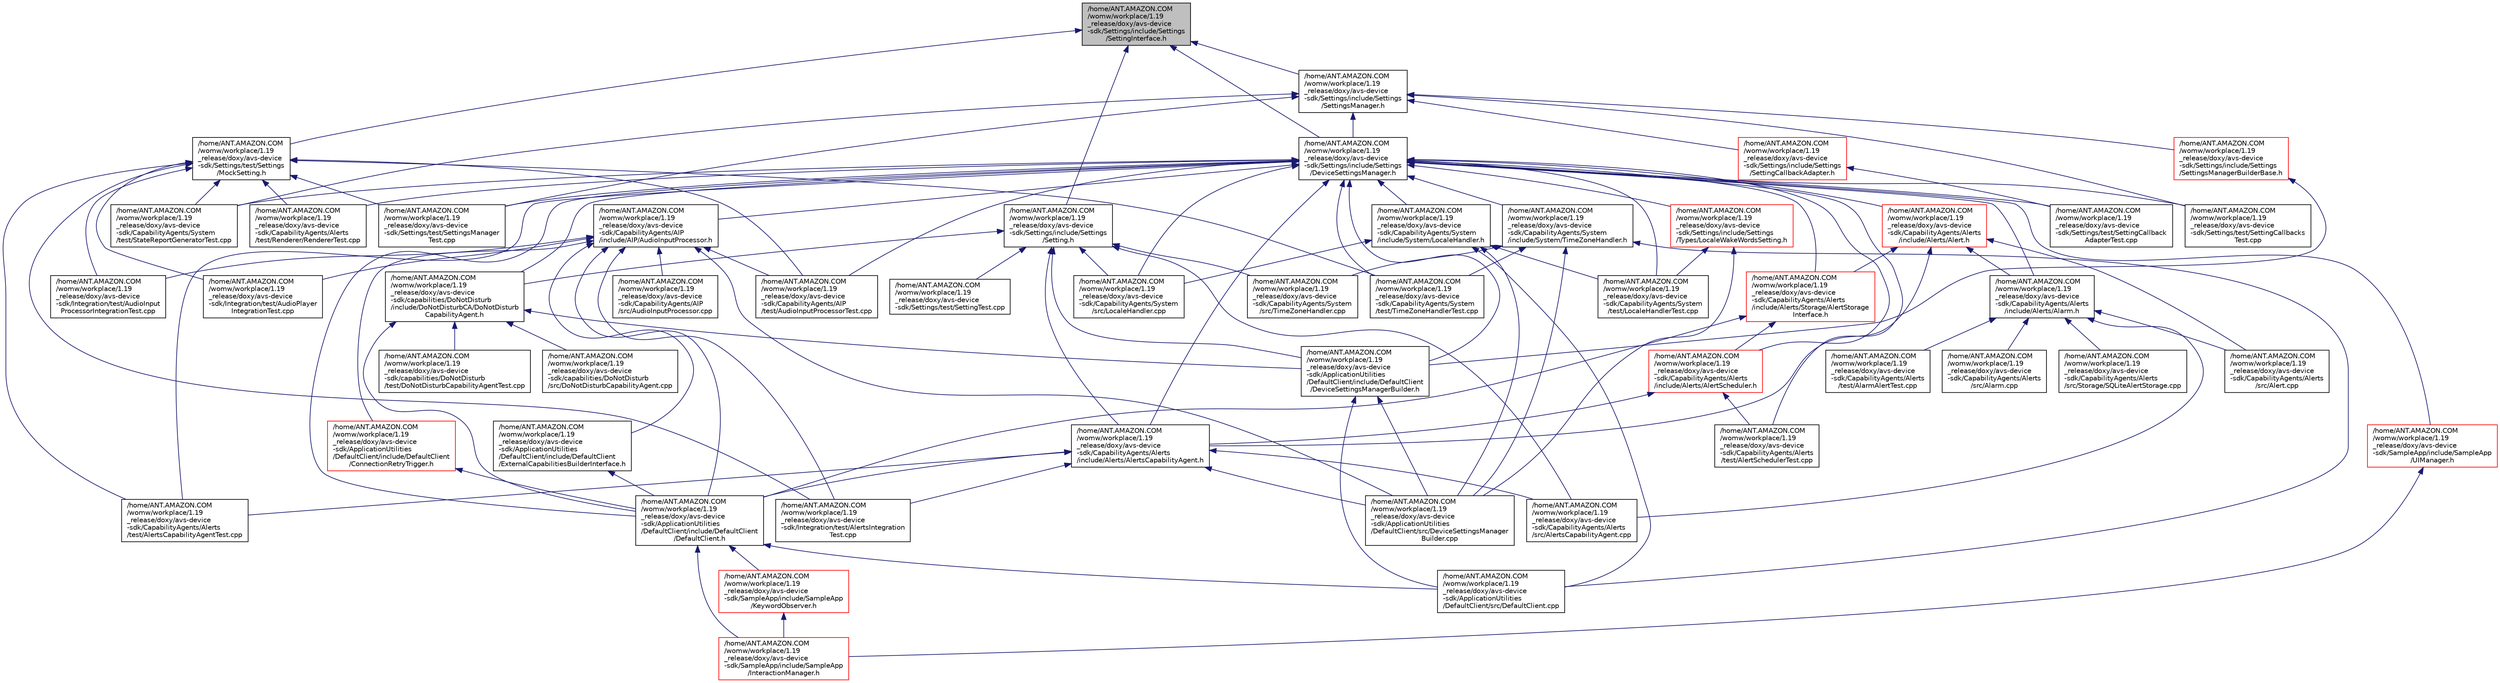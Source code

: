 digraph "/home/ANT.AMAZON.COM/womw/workplace/1.19_release/doxy/avs-device-sdk/Settings/include/Settings/SettingInterface.h"
{
  edge [fontname="Helvetica",fontsize="10",labelfontname="Helvetica",labelfontsize="10"];
  node [fontname="Helvetica",fontsize="10",shape=record];
  Node30 [label="/home/ANT.AMAZON.COM\l/womw/workplace/1.19\l_release/doxy/avs-device\l-sdk/Settings/include/Settings\l/SettingInterface.h",height=0.2,width=0.4,color="black", fillcolor="grey75", style="filled", fontcolor="black"];
  Node30 -> Node31 [dir="back",color="midnightblue",fontsize="10",style="solid",fontname="Helvetica"];
  Node31 [label="/home/ANT.AMAZON.COM\l/womw/workplace/1.19\l_release/doxy/avs-device\l-sdk/Settings/include/Settings\l/DeviceSettingsManager.h",height=0.2,width=0.4,color="black", fillcolor="white", style="filled",URL="$_device_settings_manager_8h.html"];
  Node31 -> Node32 [dir="back",color="midnightblue",fontsize="10",style="solid",fontname="Helvetica"];
  Node32 [label="/home/ANT.AMAZON.COM\l/womw/workplace/1.19\l_release/doxy/avs-device\l-sdk/ApplicationUtilities\l/DefaultClient/include/DefaultClient\l/DefaultClient.h",height=0.2,width=0.4,color="black", fillcolor="white", style="filled",URL="$_default_client_8h.html"];
  Node32 -> Node33 [dir="back",color="midnightblue",fontsize="10",style="solid",fontname="Helvetica"];
  Node33 [label="/home/ANT.AMAZON.COM\l/womw/workplace/1.19\l_release/doxy/avs-device\l-sdk/ApplicationUtilities\l/DefaultClient/src/DefaultClient.cpp",height=0.2,width=0.4,color="black", fillcolor="white", style="filled",URL="$_default_client_8cpp.html"];
  Node32 -> Node34 [dir="back",color="midnightblue",fontsize="10",style="solid",fontname="Helvetica"];
  Node34 [label="/home/ANT.AMAZON.COM\l/womw/workplace/1.19\l_release/doxy/avs-device\l-sdk/SampleApp/include/SampleApp\l/InteractionManager.h",height=0.2,width=0.4,color="red", fillcolor="white", style="filled",URL="$_interaction_manager_8h.html"];
  Node32 -> Node41 [dir="back",color="midnightblue",fontsize="10",style="solid",fontname="Helvetica"];
  Node41 [label="/home/ANT.AMAZON.COM\l/womw/workplace/1.19\l_release/doxy/avs-device\l-sdk/SampleApp/include/SampleApp\l/KeywordObserver.h",height=0.2,width=0.4,color="red", fillcolor="white", style="filled",URL="$_keyword_observer_8h.html"];
  Node41 -> Node34 [dir="back",color="midnightblue",fontsize="10",style="solid",fontname="Helvetica"];
  Node31 -> Node43 [dir="back",color="midnightblue",fontsize="10",style="solid",fontname="Helvetica"];
  Node43 [label="/home/ANT.AMAZON.COM\l/womw/workplace/1.19\l_release/doxy/avs-device\l-sdk/ApplicationUtilities\l/DefaultClient/include/DefaultClient\l/DeviceSettingsManagerBuilder.h",height=0.2,width=0.4,color="black", fillcolor="white", style="filled",URL="$_device_settings_manager_builder_8h.html"];
  Node43 -> Node33 [dir="back",color="midnightblue",fontsize="10",style="solid",fontname="Helvetica"];
  Node43 -> Node44 [dir="back",color="midnightblue",fontsize="10",style="solid",fontname="Helvetica"];
  Node44 [label="/home/ANT.AMAZON.COM\l/womw/workplace/1.19\l_release/doxy/avs-device\l-sdk/ApplicationUtilities\l/DefaultClient/src/DeviceSettingsManager\lBuilder.cpp",height=0.2,width=0.4,color="black", fillcolor="white", style="filled",URL="$_device_settings_manager_builder_8cpp.html"];
  Node31 -> Node45 [dir="back",color="midnightblue",fontsize="10",style="solid",fontname="Helvetica"];
  Node45 [label="/home/ANT.AMAZON.COM\l/womw/workplace/1.19\l_release/doxy/avs-device\l-sdk/capabilities/DoNotDisturb\l/include/DoNotDisturbCA/DoNotDisturb\lCapabilityAgent.h",height=0.2,width=0.4,color="black", fillcolor="white", style="filled",URL="$_do_not_disturb_capability_agent_8h.html"];
  Node45 -> Node32 [dir="back",color="midnightblue",fontsize="10",style="solid",fontname="Helvetica"];
  Node45 -> Node43 [dir="back",color="midnightblue",fontsize="10",style="solid",fontname="Helvetica"];
  Node45 -> Node46 [dir="back",color="midnightblue",fontsize="10",style="solid",fontname="Helvetica"];
  Node46 [label="/home/ANT.AMAZON.COM\l/womw/workplace/1.19\l_release/doxy/avs-device\l-sdk/capabilities/DoNotDisturb\l/src/DoNotDisturbCapabilityAgent.cpp",height=0.2,width=0.4,color="black", fillcolor="white", style="filled",URL="$_do_not_disturb_capability_agent_8cpp.html"];
  Node45 -> Node47 [dir="back",color="midnightblue",fontsize="10",style="solid",fontname="Helvetica"];
  Node47 [label="/home/ANT.AMAZON.COM\l/womw/workplace/1.19\l_release/doxy/avs-device\l-sdk/capabilities/DoNotDisturb\l/test/DoNotDisturbCapabilityAgentTest.cpp",height=0.2,width=0.4,color="black", fillcolor="white", style="filled",URL="$_do_not_disturb_capability_agent_test_8cpp.html"];
  Node31 -> Node48 [dir="back",color="midnightblue",fontsize="10",style="solid",fontname="Helvetica"];
  Node48 [label="/home/ANT.AMAZON.COM\l/womw/workplace/1.19\l_release/doxy/avs-device\l-sdk/CapabilityAgents/AIP\l/include/AIP/AudioInputProcessor.h",height=0.2,width=0.4,color="black", fillcolor="white", style="filled",URL="$_audio_input_processor_8h.html"];
  Node48 -> Node49 [dir="back",color="midnightblue",fontsize="10",style="solid",fontname="Helvetica"];
  Node49 [label="/home/ANT.AMAZON.COM\l/womw/workplace/1.19\l_release/doxy/avs-device\l-sdk/ApplicationUtilities\l/DefaultClient/include/DefaultClient\l/ConnectionRetryTrigger.h",height=0.2,width=0.4,color="red", fillcolor="white", style="filled",URL="$_connection_retry_trigger_8h.html"];
  Node49 -> Node32 [dir="back",color="midnightblue",fontsize="10",style="solid",fontname="Helvetica"];
  Node48 -> Node32 [dir="back",color="midnightblue",fontsize="10",style="solid",fontname="Helvetica"];
  Node48 -> Node51 [dir="back",color="midnightblue",fontsize="10",style="solid",fontname="Helvetica"];
  Node51 [label="/home/ANT.AMAZON.COM\l/womw/workplace/1.19\l_release/doxy/avs-device\l-sdk/ApplicationUtilities\l/DefaultClient/include/DefaultClient\l/ExternalCapabilitiesBuilderInterface.h",height=0.2,width=0.4,color="black", fillcolor="white", style="filled",URL="$_external_capabilities_builder_interface_8h.html"];
  Node51 -> Node32 [dir="back",color="midnightblue",fontsize="10",style="solid",fontname="Helvetica"];
  Node48 -> Node44 [dir="back",color="midnightblue",fontsize="10",style="solid",fontname="Helvetica"];
  Node48 -> Node52 [dir="back",color="midnightblue",fontsize="10",style="solid",fontname="Helvetica"];
  Node52 [label="/home/ANT.AMAZON.COM\l/womw/workplace/1.19\l_release/doxy/avs-device\l-sdk/CapabilityAgents/AIP\l/src/AudioInputProcessor.cpp",height=0.2,width=0.4,color="black", fillcolor="white", style="filled",URL="$_audio_input_processor_8cpp.html"];
  Node48 -> Node53 [dir="back",color="midnightblue",fontsize="10",style="solid",fontname="Helvetica"];
  Node53 [label="/home/ANT.AMAZON.COM\l/womw/workplace/1.19\l_release/doxy/avs-device\l-sdk/CapabilityAgents/AIP\l/test/AudioInputProcessorTest.cpp",height=0.2,width=0.4,color="black", fillcolor="white", style="filled",URL="$_audio_input_processor_test_8cpp.html"];
  Node48 -> Node54 [dir="back",color="midnightblue",fontsize="10",style="solid",fontname="Helvetica"];
  Node54 [label="/home/ANT.AMAZON.COM\l/womw/workplace/1.19\l_release/doxy/avs-device\l-sdk/Integration/test/AlertsIntegration\lTest.cpp",height=0.2,width=0.4,color="black", fillcolor="white", style="filled",URL="$_alerts_integration_test_8cpp.html"];
  Node48 -> Node55 [dir="back",color="midnightblue",fontsize="10",style="solid",fontname="Helvetica"];
  Node55 [label="/home/ANT.AMAZON.COM\l/womw/workplace/1.19\l_release/doxy/avs-device\l-sdk/Integration/test/AudioInput\lProcessorIntegrationTest.cpp",height=0.2,width=0.4,color="black", fillcolor="white", style="filled",URL="$_audio_input_processor_integration_test_8cpp.html"];
  Node48 -> Node56 [dir="back",color="midnightblue",fontsize="10",style="solid",fontname="Helvetica"];
  Node56 [label="/home/ANT.AMAZON.COM\l/womw/workplace/1.19\l_release/doxy/avs-device\l-sdk/Integration/test/AudioPlayer\lIntegrationTest.cpp",height=0.2,width=0.4,color="black", fillcolor="white", style="filled",URL="$_audio_player_integration_test_8cpp.html"];
  Node31 -> Node53 [dir="back",color="midnightblue",fontsize="10",style="solid",fontname="Helvetica"];
  Node31 -> Node57 [dir="back",color="midnightblue",fontsize="10",style="solid",fontname="Helvetica"];
  Node57 [label="/home/ANT.AMAZON.COM\l/womw/workplace/1.19\l_release/doxy/avs-device\l-sdk/CapabilityAgents/Alerts\l/include/Alerts/Alarm.h",height=0.2,width=0.4,color="black", fillcolor="white", style="filled",URL="$_alarm_8h.html"];
  Node57 -> Node58 [dir="back",color="midnightblue",fontsize="10",style="solid",fontname="Helvetica"];
  Node58 [label="/home/ANT.AMAZON.COM\l/womw/workplace/1.19\l_release/doxy/avs-device\l-sdk/CapabilityAgents/Alerts\l/src/Alarm.cpp",height=0.2,width=0.4,color="black", fillcolor="white", style="filled",URL="$_alarm_8cpp.html"];
  Node57 -> Node59 [dir="back",color="midnightblue",fontsize="10",style="solid",fontname="Helvetica"];
  Node59 [label="/home/ANT.AMAZON.COM\l/womw/workplace/1.19\l_release/doxy/avs-device\l-sdk/CapabilityAgents/Alerts\l/src/Alert.cpp",height=0.2,width=0.4,color="black", fillcolor="white", style="filled",URL="$_alert_8cpp.html"];
  Node57 -> Node60 [dir="back",color="midnightblue",fontsize="10",style="solid",fontname="Helvetica"];
  Node60 [label="/home/ANT.AMAZON.COM\l/womw/workplace/1.19\l_release/doxy/avs-device\l-sdk/CapabilityAgents/Alerts\l/src/AlertsCapabilityAgent.cpp",height=0.2,width=0.4,color="black", fillcolor="white", style="filled",URL="$_alerts_capability_agent_8cpp.html"];
  Node57 -> Node61 [dir="back",color="midnightblue",fontsize="10",style="solid",fontname="Helvetica"];
  Node61 [label="/home/ANT.AMAZON.COM\l/womw/workplace/1.19\l_release/doxy/avs-device\l-sdk/CapabilityAgents/Alerts\l/src/Storage/SQLiteAlertStorage.cpp",height=0.2,width=0.4,color="black", fillcolor="white", style="filled",URL="$_s_q_lite_alert_storage_8cpp.html"];
  Node57 -> Node62 [dir="back",color="midnightblue",fontsize="10",style="solid",fontname="Helvetica"];
  Node62 [label="/home/ANT.AMAZON.COM\l/womw/workplace/1.19\l_release/doxy/avs-device\l-sdk/CapabilityAgents/Alerts\l/test/AlarmAlertTest.cpp",height=0.2,width=0.4,color="black", fillcolor="white", style="filled",URL="$_alarm_alert_test_8cpp.html"];
  Node31 -> Node63 [dir="back",color="midnightblue",fontsize="10",style="solid",fontname="Helvetica"];
  Node63 [label="/home/ANT.AMAZON.COM\l/womw/workplace/1.19\l_release/doxy/avs-device\l-sdk/CapabilityAgents/Alerts\l/include/Alerts/Alert.h",height=0.2,width=0.4,color="red", fillcolor="white", style="filled",URL="$_alert_8h.html"];
  Node63 -> Node57 [dir="back",color="midnightblue",fontsize="10",style="solid",fontname="Helvetica"];
  Node63 -> Node64 [dir="back",color="midnightblue",fontsize="10",style="solid",fontname="Helvetica"];
  Node64 [label="/home/ANT.AMAZON.COM\l/womw/workplace/1.19\l_release/doxy/avs-device\l-sdk/CapabilityAgents/Alerts\l/include/Alerts/AlertsCapabilityAgent.h",height=0.2,width=0.4,color="black", fillcolor="white", style="filled",URL="$_alerts_capability_agent_8h.html"];
  Node64 -> Node32 [dir="back",color="midnightblue",fontsize="10",style="solid",fontname="Helvetica"];
  Node64 -> Node44 [dir="back",color="midnightblue",fontsize="10",style="solid",fontname="Helvetica"];
  Node64 -> Node60 [dir="back",color="midnightblue",fontsize="10",style="solid",fontname="Helvetica"];
  Node64 -> Node65 [dir="back",color="midnightblue",fontsize="10",style="solid",fontname="Helvetica"];
  Node65 [label="/home/ANT.AMAZON.COM\l/womw/workplace/1.19\l_release/doxy/avs-device\l-sdk/CapabilityAgents/Alerts\l/test/AlertsCapabilityAgentTest.cpp",height=0.2,width=0.4,color="black", fillcolor="white", style="filled",URL="$_alerts_capability_agent_test_8cpp.html"];
  Node64 -> Node54 [dir="back",color="midnightblue",fontsize="10",style="solid",fontname="Helvetica"];
  Node63 -> Node69 [dir="back",color="midnightblue",fontsize="10",style="solid",fontname="Helvetica"];
  Node69 [label="/home/ANT.AMAZON.COM\l/womw/workplace/1.19\l_release/doxy/avs-device\l-sdk/CapabilityAgents/Alerts\l/include/Alerts/Storage/AlertStorage\lInterface.h",height=0.2,width=0.4,color="red", fillcolor="white", style="filled",URL="$_alert_storage_interface_8h.html"];
  Node69 -> Node32 [dir="back",color="midnightblue",fontsize="10",style="solid",fontname="Helvetica"];
  Node69 -> Node70 [dir="back",color="midnightblue",fontsize="10",style="solid",fontname="Helvetica"];
  Node70 [label="/home/ANT.AMAZON.COM\l/womw/workplace/1.19\l_release/doxy/avs-device\l-sdk/CapabilityAgents/Alerts\l/include/Alerts/AlertScheduler.h",height=0.2,width=0.4,color="red", fillcolor="white", style="filled",URL="$_alert_scheduler_8h.html"];
  Node70 -> Node64 [dir="back",color="midnightblue",fontsize="10",style="solid",fontname="Helvetica"];
  Node70 -> Node72 [dir="back",color="midnightblue",fontsize="10",style="solid",fontname="Helvetica"];
  Node72 [label="/home/ANT.AMAZON.COM\l/womw/workplace/1.19\l_release/doxy/avs-device\l-sdk/CapabilityAgents/Alerts\l/test/AlertSchedulerTest.cpp",height=0.2,width=0.4,color="black", fillcolor="white", style="filled",URL="$_alert_scheduler_test_8cpp.html"];
  Node63 -> Node59 [dir="back",color="midnightblue",fontsize="10",style="solid",fontname="Helvetica"];
  Node31 -> Node64 [dir="back",color="midnightblue",fontsize="10",style="solid",fontname="Helvetica"];
  Node31 -> Node70 [dir="back",color="midnightblue",fontsize="10",style="solid",fontname="Helvetica"];
  Node31 -> Node69 [dir="back",color="midnightblue",fontsize="10",style="solid",fontname="Helvetica"];
  Node31 -> Node65 [dir="back",color="midnightblue",fontsize="10",style="solid",fontname="Helvetica"];
  Node31 -> Node72 [dir="back",color="midnightblue",fontsize="10",style="solid",fontname="Helvetica"];
  Node31 -> Node78 [dir="back",color="midnightblue",fontsize="10",style="solid",fontname="Helvetica"];
  Node78 [label="/home/ANT.AMAZON.COM\l/womw/workplace/1.19\l_release/doxy/avs-device\l-sdk/CapabilityAgents/Alerts\l/test/Renderer/RendererTest.cpp",height=0.2,width=0.4,color="black", fillcolor="white", style="filled",URL="$_renderer_test_8cpp.html"];
  Node31 -> Node79 [dir="back",color="midnightblue",fontsize="10",style="solid",fontname="Helvetica"];
  Node79 [label="/home/ANT.AMAZON.COM\l/womw/workplace/1.19\l_release/doxy/avs-device\l-sdk/CapabilityAgents/System\l/include/System/LocaleHandler.h",height=0.2,width=0.4,color="black", fillcolor="white", style="filled",URL="$_locale_handler_8h.html"];
  Node79 -> Node33 [dir="back",color="midnightblue",fontsize="10",style="solid",fontname="Helvetica"];
  Node79 -> Node44 [dir="back",color="midnightblue",fontsize="10",style="solid",fontname="Helvetica"];
  Node79 -> Node80 [dir="back",color="midnightblue",fontsize="10",style="solid",fontname="Helvetica"];
  Node80 [label="/home/ANT.AMAZON.COM\l/womw/workplace/1.19\l_release/doxy/avs-device\l-sdk/CapabilityAgents/System\l/src/LocaleHandler.cpp",height=0.2,width=0.4,color="black", fillcolor="white", style="filled",URL="$_locale_handler_8cpp.html"];
  Node79 -> Node81 [dir="back",color="midnightblue",fontsize="10",style="solid",fontname="Helvetica"];
  Node81 [label="/home/ANT.AMAZON.COM\l/womw/workplace/1.19\l_release/doxy/avs-device\l-sdk/CapabilityAgents/System\l/test/LocaleHandlerTest.cpp",height=0.2,width=0.4,color="black", fillcolor="white", style="filled",URL="$_locale_handler_test_8cpp.html"];
  Node31 -> Node82 [dir="back",color="midnightblue",fontsize="10",style="solid",fontname="Helvetica"];
  Node82 [label="/home/ANT.AMAZON.COM\l/womw/workplace/1.19\l_release/doxy/avs-device\l-sdk/CapabilityAgents/System\l/include/System/TimeZoneHandler.h",height=0.2,width=0.4,color="black", fillcolor="white", style="filled",URL="$_time_zone_handler_8h.html"];
  Node82 -> Node33 [dir="back",color="midnightblue",fontsize="10",style="solid",fontname="Helvetica"];
  Node82 -> Node44 [dir="back",color="midnightblue",fontsize="10",style="solid",fontname="Helvetica"];
  Node82 -> Node83 [dir="back",color="midnightblue",fontsize="10",style="solid",fontname="Helvetica"];
  Node83 [label="/home/ANT.AMAZON.COM\l/womw/workplace/1.19\l_release/doxy/avs-device\l-sdk/CapabilityAgents/System\l/src/TimeZoneHandler.cpp",height=0.2,width=0.4,color="black", fillcolor="white", style="filled",URL="$_time_zone_handler_8cpp.html"];
  Node82 -> Node84 [dir="back",color="midnightblue",fontsize="10",style="solid",fontname="Helvetica"];
  Node84 [label="/home/ANT.AMAZON.COM\l/womw/workplace/1.19\l_release/doxy/avs-device\l-sdk/CapabilityAgents/System\l/test/TimeZoneHandlerTest.cpp",height=0.2,width=0.4,color="black", fillcolor="white", style="filled",URL="$_time_zone_handler_test_8cpp.html"];
  Node31 -> Node80 [dir="back",color="midnightblue",fontsize="10",style="solid",fontname="Helvetica"];
  Node31 -> Node81 [dir="back",color="midnightblue",fontsize="10",style="solid",fontname="Helvetica"];
  Node31 -> Node85 [dir="back",color="midnightblue",fontsize="10",style="solid",fontname="Helvetica"];
  Node85 [label="/home/ANT.AMAZON.COM\l/womw/workplace/1.19\l_release/doxy/avs-device\l-sdk/CapabilityAgents/System\l/test/StateReportGeneratorTest.cpp",height=0.2,width=0.4,color="black", fillcolor="white", style="filled",URL="$_state_report_generator_test_8cpp.html"];
  Node31 -> Node84 [dir="back",color="midnightblue",fontsize="10",style="solid",fontname="Helvetica"];
  Node31 -> Node86 [dir="back",color="midnightblue",fontsize="10",style="solid",fontname="Helvetica"];
  Node86 [label="/home/ANT.AMAZON.COM\l/womw/workplace/1.19\l_release/doxy/avs-device\l-sdk/SampleApp/include/SampleApp\l/UIManager.h",height=0.2,width=0.4,color="red", fillcolor="white", style="filled",URL="$_u_i_manager_8h.html"];
  Node86 -> Node34 [dir="back",color="midnightblue",fontsize="10",style="solid",fontname="Helvetica"];
  Node31 -> Node88 [dir="back",color="midnightblue",fontsize="10",style="solid",fontname="Helvetica"];
  Node88 [label="/home/ANT.AMAZON.COM\l/womw/workplace/1.19\l_release/doxy/avs-device\l-sdk/Settings/include/Settings\l/Types/LocaleWakeWordsSetting.h",height=0.2,width=0.4,color="red", fillcolor="white", style="filled",URL="$_locale_wake_words_setting_8h.html"];
  Node88 -> Node44 [dir="back",color="midnightblue",fontsize="10",style="solid",fontname="Helvetica"];
  Node88 -> Node81 [dir="back",color="midnightblue",fontsize="10",style="solid",fontname="Helvetica"];
  Node31 -> Node91 [dir="back",color="midnightblue",fontsize="10",style="solid",fontname="Helvetica"];
  Node91 [label="/home/ANT.AMAZON.COM\l/womw/workplace/1.19\l_release/doxy/avs-device\l-sdk/Settings/test/SettingCallback\lAdapterTest.cpp",height=0.2,width=0.4,color="black", fillcolor="white", style="filled",URL="$_setting_callback_adapter_test_8cpp.html"];
  Node31 -> Node92 [dir="back",color="midnightblue",fontsize="10",style="solid",fontname="Helvetica"];
  Node92 [label="/home/ANT.AMAZON.COM\l/womw/workplace/1.19\l_release/doxy/avs-device\l-sdk/Settings/test/SettingCallbacks\lTest.cpp",height=0.2,width=0.4,color="black", fillcolor="white", style="filled",URL="$_setting_callbacks_test_8cpp.html"];
  Node31 -> Node93 [dir="back",color="midnightblue",fontsize="10",style="solid",fontname="Helvetica"];
  Node93 [label="/home/ANT.AMAZON.COM\l/womw/workplace/1.19\l_release/doxy/avs-device\l-sdk/Settings/test/SettingsManager\lTest.cpp",height=0.2,width=0.4,color="black", fillcolor="white", style="filled",URL="$_settings_manager_test_8cpp.html"];
  Node30 -> Node94 [dir="back",color="midnightblue",fontsize="10",style="solid",fontname="Helvetica"];
  Node94 [label="/home/ANT.AMAZON.COM\l/womw/workplace/1.19\l_release/doxy/avs-device\l-sdk/Settings/include/Settings\l/Setting.h",height=0.2,width=0.4,color="black", fillcolor="white", style="filled",URL="$_setting_8h.html"];
  Node94 -> Node43 [dir="back",color="midnightblue",fontsize="10",style="solid",fontname="Helvetica"];
  Node94 -> Node45 [dir="back",color="midnightblue",fontsize="10",style="solid",fontname="Helvetica"];
  Node94 -> Node64 [dir="back",color="midnightblue",fontsize="10",style="solid",fontname="Helvetica"];
  Node94 -> Node60 [dir="back",color="midnightblue",fontsize="10",style="solid",fontname="Helvetica"];
  Node94 -> Node80 [dir="back",color="midnightblue",fontsize="10",style="solid",fontname="Helvetica"];
  Node94 -> Node83 [dir="back",color="midnightblue",fontsize="10",style="solid",fontname="Helvetica"];
  Node94 -> Node95 [dir="back",color="midnightblue",fontsize="10",style="solid",fontname="Helvetica"];
  Node95 [label="/home/ANT.AMAZON.COM\l/womw/workplace/1.19\l_release/doxy/avs-device\l-sdk/Settings/test/SettingTest.cpp",height=0.2,width=0.4,color="black", fillcolor="white", style="filled",URL="$_setting_test_8cpp.html"];
  Node30 -> Node96 [dir="back",color="midnightblue",fontsize="10",style="solid",fontname="Helvetica"];
  Node96 [label="/home/ANT.AMAZON.COM\l/womw/workplace/1.19\l_release/doxy/avs-device\l-sdk/Settings/include/Settings\l/SettingsManager.h",height=0.2,width=0.4,color="black", fillcolor="white", style="filled",URL="$_settings_manager_8h.html"];
  Node96 -> Node85 [dir="back",color="midnightblue",fontsize="10",style="solid",fontname="Helvetica"];
  Node96 -> Node31 [dir="back",color="midnightblue",fontsize="10",style="solid",fontname="Helvetica"];
  Node96 -> Node97 [dir="back",color="midnightblue",fontsize="10",style="solid",fontname="Helvetica"];
  Node97 [label="/home/ANT.AMAZON.COM\l/womw/workplace/1.19\l_release/doxy/avs-device\l-sdk/Settings/include/Settings\l/SettingCallbackAdapter.h",height=0.2,width=0.4,color="red", fillcolor="white", style="filled",URL="$_setting_callback_adapter_8h.html"];
  Node97 -> Node91 [dir="back",color="midnightblue",fontsize="10",style="solid",fontname="Helvetica"];
  Node96 -> Node99 [dir="back",color="midnightblue",fontsize="10",style="solid",fontname="Helvetica"];
  Node99 [label="/home/ANT.AMAZON.COM\l/womw/workplace/1.19\l_release/doxy/avs-device\l-sdk/Settings/include/Settings\l/SettingsManagerBuilderBase.h",height=0.2,width=0.4,color="red", fillcolor="white", style="filled",URL="$_settings_manager_builder_base_8h.html"];
  Node99 -> Node43 [dir="back",color="midnightblue",fontsize="10",style="solid",fontname="Helvetica"];
  Node96 -> Node92 [dir="back",color="midnightblue",fontsize="10",style="solid",fontname="Helvetica"];
  Node96 -> Node93 [dir="back",color="midnightblue",fontsize="10",style="solid",fontname="Helvetica"];
  Node30 -> Node105 [dir="back",color="midnightblue",fontsize="10",style="solid",fontname="Helvetica"];
  Node105 [label="/home/ANT.AMAZON.COM\l/womw/workplace/1.19\l_release/doxy/avs-device\l-sdk/Settings/test/Settings\l/MockSetting.h",height=0.2,width=0.4,color="black", fillcolor="white", style="filled",URL="$_mock_setting_8h.html"];
  Node105 -> Node53 [dir="back",color="midnightblue",fontsize="10",style="solid",fontname="Helvetica"];
  Node105 -> Node65 [dir="back",color="midnightblue",fontsize="10",style="solid",fontname="Helvetica"];
  Node105 -> Node78 [dir="back",color="midnightblue",fontsize="10",style="solid",fontname="Helvetica"];
  Node105 -> Node85 [dir="back",color="midnightblue",fontsize="10",style="solid",fontname="Helvetica"];
  Node105 -> Node84 [dir="back",color="midnightblue",fontsize="10",style="solid",fontname="Helvetica"];
  Node105 -> Node54 [dir="back",color="midnightblue",fontsize="10",style="solid",fontname="Helvetica"];
  Node105 -> Node55 [dir="back",color="midnightblue",fontsize="10",style="solid",fontname="Helvetica"];
  Node105 -> Node56 [dir="back",color="midnightblue",fontsize="10",style="solid",fontname="Helvetica"];
  Node105 -> Node93 [dir="back",color="midnightblue",fontsize="10",style="solid",fontname="Helvetica"];
}
